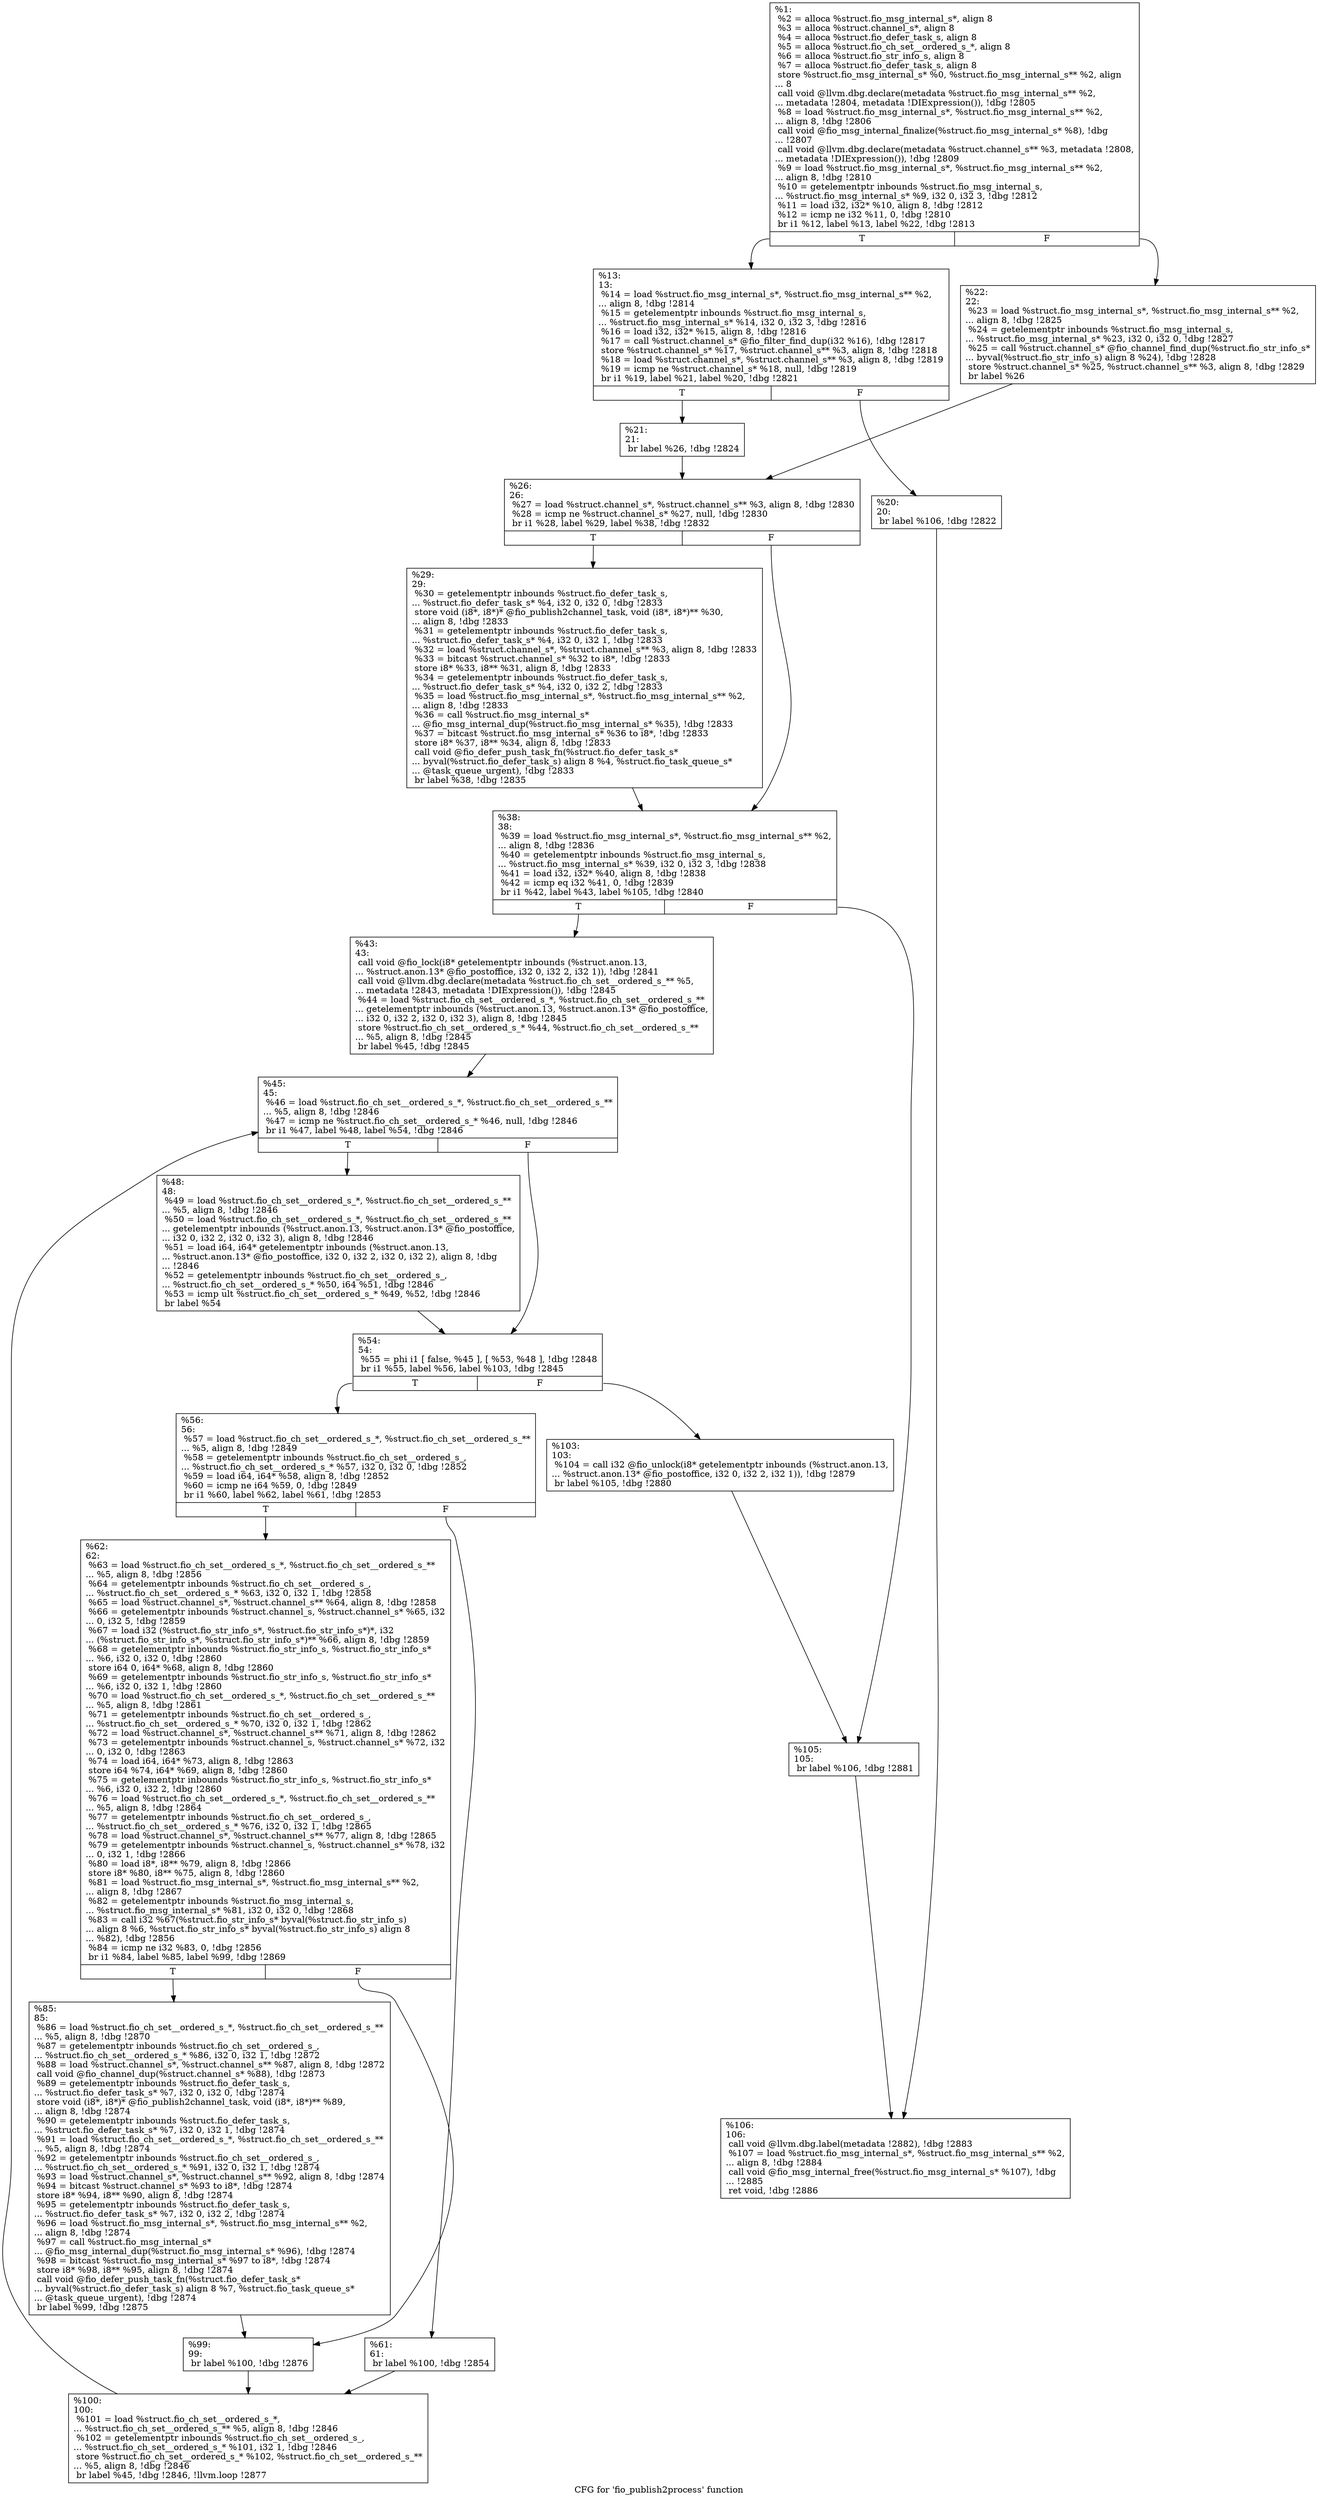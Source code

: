 digraph "CFG for 'fio_publish2process' function" {
	label="CFG for 'fio_publish2process' function";

	Node0x5568515dc970 [shape=record,label="{%1:\l  %2 = alloca %struct.fio_msg_internal_s*, align 8\l  %3 = alloca %struct.channel_s*, align 8\l  %4 = alloca %struct.fio_defer_task_s, align 8\l  %5 = alloca %struct.fio_ch_set__ordered_s_*, align 8\l  %6 = alloca %struct.fio_str_info_s, align 8\l  %7 = alloca %struct.fio_defer_task_s, align 8\l  store %struct.fio_msg_internal_s* %0, %struct.fio_msg_internal_s** %2, align\l... 8\l  call void @llvm.dbg.declare(metadata %struct.fio_msg_internal_s** %2,\l... metadata !2804, metadata !DIExpression()), !dbg !2805\l  %8 = load %struct.fio_msg_internal_s*, %struct.fio_msg_internal_s** %2,\l... align 8, !dbg !2806\l  call void @fio_msg_internal_finalize(%struct.fio_msg_internal_s* %8), !dbg\l... !2807\l  call void @llvm.dbg.declare(metadata %struct.channel_s** %3, metadata !2808,\l... metadata !DIExpression()), !dbg !2809\l  %9 = load %struct.fio_msg_internal_s*, %struct.fio_msg_internal_s** %2,\l... align 8, !dbg !2810\l  %10 = getelementptr inbounds %struct.fio_msg_internal_s,\l... %struct.fio_msg_internal_s* %9, i32 0, i32 3, !dbg !2812\l  %11 = load i32, i32* %10, align 8, !dbg !2812\l  %12 = icmp ne i32 %11, 0, !dbg !2810\l  br i1 %12, label %13, label %22, !dbg !2813\l|{<s0>T|<s1>F}}"];
	Node0x5568515dc970:s0 -> Node0x5568515df870;
	Node0x5568515dc970:s1 -> Node0x5568515df960;
	Node0x5568515df870 [shape=record,label="{%13:\l13:                                               \l  %14 = load %struct.fio_msg_internal_s*, %struct.fio_msg_internal_s** %2,\l... align 8, !dbg !2814\l  %15 = getelementptr inbounds %struct.fio_msg_internal_s,\l... %struct.fio_msg_internal_s* %14, i32 0, i32 3, !dbg !2816\l  %16 = load i32, i32* %15, align 8, !dbg !2816\l  %17 = call %struct.channel_s* @fio_filter_find_dup(i32 %16), !dbg !2817\l  store %struct.channel_s* %17, %struct.channel_s** %3, align 8, !dbg !2818\l  %18 = load %struct.channel_s*, %struct.channel_s** %3, align 8, !dbg !2819\l  %19 = icmp ne %struct.channel_s* %18, null, !dbg !2819\l  br i1 %19, label %21, label %20, !dbg !2821\l|{<s0>T|<s1>F}}"];
	Node0x5568515df870:s0 -> Node0x5568515df910;
	Node0x5568515df870:s1 -> Node0x5568515df8c0;
	Node0x5568515df8c0 [shape=record,label="{%20:\l20:                                               \l  br label %106, !dbg !2822\l}"];
	Node0x5568515df8c0 -> Node0x5568515dfe60;
	Node0x5568515df910 [shape=record,label="{%21:\l21:                                               \l  br label %26, !dbg !2824\l}"];
	Node0x5568515df910 -> Node0x5568515df9b0;
	Node0x5568515df960 [shape=record,label="{%22:\l22:                                               \l  %23 = load %struct.fio_msg_internal_s*, %struct.fio_msg_internal_s** %2,\l... align 8, !dbg !2825\l  %24 = getelementptr inbounds %struct.fio_msg_internal_s,\l... %struct.fio_msg_internal_s* %23, i32 0, i32 0, !dbg !2827\l  %25 = call %struct.channel_s* @fio_channel_find_dup(%struct.fio_str_info_s*\l... byval(%struct.fio_str_info_s) align 8 %24), !dbg !2828\l  store %struct.channel_s* %25, %struct.channel_s** %3, align 8, !dbg !2829\l  br label %26\l}"];
	Node0x5568515df960 -> Node0x5568515df9b0;
	Node0x5568515df9b0 [shape=record,label="{%26:\l26:                                               \l  %27 = load %struct.channel_s*, %struct.channel_s** %3, align 8, !dbg !2830\l  %28 = icmp ne %struct.channel_s* %27, null, !dbg !2830\l  br i1 %28, label %29, label %38, !dbg !2832\l|{<s0>T|<s1>F}}"];
	Node0x5568515df9b0:s0 -> Node0x5568515dfa00;
	Node0x5568515df9b0:s1 -> Node0x5568515dfa50;
	Node0x5568515dfa00 [shape=record,label="{%29:\l29:                                               \l  %30 = getelementptr inbounds %struct.fio_defer_task_s,\l... %struct.fio_defer_task_s* %4, i32 0, i32 0, !dbg !2833\l  store void (i8*, i8*)* @fio_publish2channel_task, void (i8*, i8*)** %30,\l... align 8, !dbg !2833\l  %31 = getelementptr inbounds %struct.fio_defer_task_s,\l... %struct.fio_defer_task_s* %4, i32 0, i32 1, !dbg !2833\l  %32 = load %struct.channel_s*, %struct.channel_s** %3, align 8, !dbg !2833\l  %33 = bitcast %struct.channel_s* %32 to i8*, !dbg !2833\l  store i8* %33, i8** %31, align 8, !dbg !2833\l  %34 = getelementptr inbounds %struct.fio_defer_task_s,\l... %struct.fio_defer_task_s* %4, i32 0, i32 2, !dbg !2833\l  %35 = load %struct.fio_msg_internal_s*, %struct.fio_msg_internal_s** %2,\l... align 8, !dbg !2833\l  %36 = call %struct.fio_msg_internal_s*\l... @fio_msg_internal_dup(%struct.fio_msg_internal_s* %35), !dbg !2833\l  %37 = bitcast %struct.fio_msg_internal_s* %36 to i8*, !dbg !2833\l  store i8* %37, i8** %34, align 8, !dbg !2833\l  call void @fio_defer_push_task_fn(%struct.fio_defer_task_s*\l... byval(%struct.fio_defer_task_s) align 8 %4, %struct.fio_task_queue_s*\l... @task_queue_urgent), !dbg !2833\l  br label %38, !dbg !2835\l}"];
	Node0x5568515dfa00 -> Node0x5568515dfa50;
	Node0x5568515dfa50 [shape=record,label="{%38:\l38:                                               \l  %39 = load %struct.fio_msg_internal_s*, %struct.fio_msg_internal_s** %2,\l... align 8, !dbg !2836\l  %40 = getelementptr inbounds %struct.fio_msg_internal_s,\l... %struct.fio_msg_internal_s* %39, i32 0, i32 3, !dbg !2838\l  %41 = load i32, i32* %40, align 8, !dbg !2838\l  %42 = icmp eq i32 %41, 0, !dbg !2839\l  br i1 %42, label %43, label %105, !dbg !2840\l|{<s0>T|<s1>F}}"];
	Node0x5568515dfa50:s0 -> Node0x5568515dfaa0;
	Node0x5568515dfa50:s1 -> Node0x5568515dfe10;
	Node0x5568515dfaa0 [shape=record,label="{%43:\l43:                                               \l  call void @fio_lock(i8* getelementptr inbounds (%struct.anon.13,\l... %struct.anon.13* @fio_postoffice, i32 0, i32 2, i32 1)), !dbg !2841\l  call void @llvm.dbg.declare(metadata %struct.fio_ch_set__ordered_s_** %5,\l... metadata !2843, metadata !DIExpression()), !dbg !2845\l  %44 = load %struct.fio_ch_set__ordered_s_*, %struct.fio_ch_set__ordered_s_**\l... getelementptr inbounds (%struct.anon.13, %struct.anon.13* @fio_postoffice,\l... i32 0, i32 2, i32 0, i32 3), align 8, !dbg !2845\l  store %struct.fio_ch_set__ordered_s_* %44, %struct.fio_ch_set__ordered_s_**\l... %5, align 8, !dbg !2845\l  br label %45, !dbg !2845\l}"];
	Node0x5568515dfaa0 -> Node0x5568515dfaf0;
	Node0x5568515dfaf0 [shape=record,label="{%45:\l45:                                               \l  %46 = load %struct.fio_ch_set__ordered_s_*, %struct.fio_ch_set__ordered_s_**\l... %5, align 8, !dbg !2846\l  %47 = icmp ne %struct.fio_ch_set__ordered_s_* %46, null, !dbg !2846\l  br i1 %47, label %48, label %54, !dbg !2846\l|{<s0>T|<s1>F}}"];
	Node0x5568515dfaf0:s0 -> Node0x5568515dfb40;
	Node0x5568515dfaf0:s1 -> Node0x5568515dfb90;
	Node0x5568515dfb40 [shape=record,label="{%48:\l48:                                               \l  %49 = load %struct.fio_ch_set__ordered_s_*, %struct.fio_ch_set__ordered_s_**\l... %5, align 8, !dbg !2846\l  %50 = load %struct.fio_ch_set__ordered_s_*, %struct.fio_ch_set__ordered_s_**\l... getelementptr inbounds (%struct.anon.13, %struct.anon.13* @fio_postoffice,\l... i32 0, i32 2, i32 0, i32 3), align 8, !dbg !2846\l  %51 = load i64, i64* getelementptr inbounds (%struct.anon.13,\l... %struct.anon.13* @fio_postoffice, i32 0, i32 2, i32 0, i32 2), align 8, !dbg\l... !2846\l  %52 = getelementptr inbounds %struct.fio_ch_set__ordered_s_,\l... %struct.fio_ch_set__ordered_s_* %50, i64 %51, !dbg !2846\l  %53 = icmp ult %struct.fio_ch_set__ordered_s_* %49, %52, !dbg !2846\l  br label %54\l}"];
	Node0x5568515dfb40 -> Node0x5568515dfb90;
	Node0x5568515dfb90 [shape=record,label="{%54:\l54:                                               \l  %55 = phi i1 [ false, %45 ], [ %53, %48 ], !dbg !2848\l  br i1 %55, label %56, label %103, !dbg !2845\l|{<s0>T|<s1>F}}"];
	Node0x5568515dfb90:s0 -> Node0x5568515dfbe0;
	Node0x5568515dfb90:s1 -> Node0x5568515dfdc0;
	Node0x5568515dfbe0 [shape=record,label="{%56:\l56:                                               \l  %57 = load %struct.fio_ch_set__ordered_s_*, %struct.fio_ch_set__ordered_s_**\l... %5, align 8, !dbg !2849\l  %58 = getelementptr inbounds %struct.fio_ch_set__ordered_s_,\l... %struct.fio_ch_set__ordered_s_* %57, i32 0, i32 0, !dbg !2852\l  %59 = load i64, i64* %58, align 8, !dbg !2852\l  %60 = icmp ne i64 %59, 0, !dbg !2849\l  br i1 %60, label %62, label %61, !dbg !2853\l|{<s0>T|<s1>F}}"];
	Node0x5568515dfbe0:s0 -> Node0x5568515dfc80;
	Node0x5568515dfbe0:s1 -> Node0x5568515dfc30;
	Node0x5568515dfc30 [shape=record,label="{%61:\l61:                                               \l  br label %100, !dbg !2854\l}"];
	Node0x5568515dfc30 -> Node0x5568515dfd70;
	Node0x5568515dfc80 [shape=record,label="{%62:\l62:                                               \l  %63 = load %struct.fio_ch_set__ordered_s_*, %struct.fio_ch_set__ordered_s_**\l... %5, align 8, !dbg !2856\l  %64 = getelementptr inbounds %struct.fio_ch_set__ordered_s_,\l... %struct.fio_ch_set__ordered_s_* %63, i32 0, i32 1, !dbg !2858\l  %65 = load %struct.channel_s*, %struct.channel_s** %64, align 8, !dbg !2858\l  %66 = getelementptr inbounds %struct.channel_s, %struct.channel_s* %65, i32\l... 0, i32 5, !dbg !2859\l  %67 = load i32 (%struct.fio_str_info_s*, %struct.fio_str_info_s*)*, i32\l... (%struct.fio_str_info_s*, %struct.fio_str_info_s*)** %66, align 8, !dbg !2859\l  %68 = getelementptr inbounds %struct.fio_str_info_s, %struct.fio_str_info_s*\l... %6, i32 0, i32 0, !dbg !2860\l  store i64 0, i64* %68, align 8, !dbg !2860\l  %69 = getelementptr inbounds %struct.fio_str_info_s, %struct.fio_str_info_s*\l... %6, i32 0, i32 1, !dbg !2860\l  %70 = load %struct.fio_ch_set__ordered_s_*, %struct.fio_ch_set__ordered_s_**\l... %5, align 8, !dbg !2861\l  %71 = getelementptr inbounds %struct.fio_ch_set__ordered_s_,\l... %struct.fio_ch_set__ordered_s_* %70, i32 0, i32 1, !dbg !2862\l  %72 = load %struct.channel_s*, %struct.channel_s** %71, align 8, !dbg !2862\l  %73 = getelementptr inbounds %struct.channel_s, %struct.channel_s* %72, i32\l... 0, i32 0, !dbg !2863\l  %74 = load i64, i64* %73, align 8, !dbg !2863\l  store i64 %74, i64* %69, align 8, !dbg !2860\l  %75 = getelementptr inbounds %struct.fio_str_info_s, %struct.fio_str_info_s*\l... %6, i32 0, i32 2, !dbg !2860\l  %76 = load %struct.fio_ch_set__ordered_s_*, %struct.fio_ch_set__ordered_s_**\l... %5, align 8, !dbg !2864\l  %77 = getelementptr inbounds %struct.fio_ch_set__ordered_s_,\l... %struct.fio_ch_set__ordered_s_* %76, i32 0, i32 1, !dbg !2865\l  %78 = load %struct.channel_s*, %struct.channel_s** %77, align 8, !dbg !2865\l  %79 = getelementptr inbounds %struct.channel_s, %struct.channel_s* %78, i32\l... 0, i32 1, !dbg !2866\l  %80 = load i8*, i8** %79, align 8, !dbg !2866\l  store i8* %80, i8** %75, align 8, !dbg !2860\l  %81 = load %struct.fio_msg_internal_s*, %struct.fio_msg_internal_s** %2,\l... align 8, !dbg !2867\l  %82 = getelementptr inbounds %struct.fio_msg_internal_s,\l... %struct.fio_msg_internal_s* %81, i32 0, i32 0, !dbg !2868\l  %83 = call i32 %67(%struct.fio_str_info_s* byval(%struct.fio_str_info_s)\l... align 8 %6, %struct.fio_str_info_s* byval(%struct.fio_str_info_s) align 8\l... %82), !dbg !2856\l  %84 = icmp ne i32 %83, 0, !dbg !2856\l  br i1 %84, label %85, label %99, !dbg !2869\l|{<s0>T|<s1>F}}"];
	Node0x5568515dfc80:s0 -> Node0x5568515dfcd0;
	Node0x5568515dfc80:s1 -> Node0x5568515dfd20;
	Node0x5568515dfcd0 [shape=record,label="{%85:\l85:                                               \l  %86 = load %struct.fio_ch_set__ordered_s_*, %struct.fio_ch_set__ordered_s_**\l... %5, align 8, !dbg !2870\l  %87 = getelementptr inbounds %struct.fio_ch_set__ordered_s_,\l... %struct.fio_ch_set__ordered_s_* %86, i32 0, i32 1, !dbg !2872\l  %88 = load %struct.channel_s*, %struct.channel_s** %87, align 8, !dbg !2872\l  call void @fio_channel_dup(%struct.channel_s* %88), !dbg !2873\l  %89 = getelementptr inbounds %struct.fio_defer_task_s,\l... %struct.fio_defer_task_s* %7, i32 0, i32 0, !dbg !2874\l  store void (i8*, i8*)* @fio_publish2channel_task, void (i8*, i8*)** %89,\l... align 8, !dbg !2874\l  %90 = getelementptr inbounds %struct.fio_defer_task_s,\l... %struct.fio_defer_task_s* %7, i32 0, i32 1, !dbg !2874\l  %91 = load %struct.fio_ch_set__ordered_s_*, %struct.fio_ch_set__ordered_s_**\l... %5, align 8, !dbg !2874\l  %92 = getelementptr inbounds %struct.fio_ch_set__ordered_s_,\l... %struct.fio_ch_set__ordered_s_* %91, i32 0, i32 1, !dbg !2874\l  %93 = load %struct.channel_s*, %struct.channel_s** %92, align 8, !dbg !2874\l  %94 = bitcast %struct.channel_s* %93 to i8*, !dbg !2874\l  store i8* %94, i8** %90, align 8, !dbg !2874\l  %95 = getelementptr inbounds %struct.fio_defer_task_s,\l... %struct.fio_defer_task_s* %7, i32 0, i32 2, !dbg !2874\l  %96 = load %struct.fio_msg_internal_s*, %struct.fio_msg_internal_s** %2,\l... align 8, !dbg !2874\l  %97 = call %struct.fio_msg_internal_s*\l... @fio_msg_internal_dup(%struct.fio_msg_internal_s* %96), !dbg !2874\l  %98 = bitcast %struct.fio_msg_internal_s* %97 to i8*, !dbg !2874\l  store i8* %98, i8** %95, align 8, !dbg !2874\l  call void @fio_defer_push_task_fn(%struct.fio_defer_task_s*\l... byval(%struct.fio_defer_task_s) align 8 %7, %struct.fio_task_queue_s*\l... @task_queue_urgent), !dbg !2874\l  br label %99, !dbg !2875\l}"];
	Node0x5568515dfcd0 -> Node0x5568515dfd20;
	Node0x5568515dfd20 [shape=record,label="{%99:\l99:                                               \l  br label %100, !dbg !2876\l}"];
	Node0x5568515dfd20 -> Node0x5568515dfd70;
	Node0x5568515dfd70 [shape=record,label="{%100:\l100:                                              \l  %101 = load %struct.fio_ch_set__ordered_s_*,\l... %struct.fio_ch_set__ordered_s_** %5, align 8, !dbg !2846\l  %102 = getelementptr inbounds %struct.fio_ch_set__ordered_s_,\l... %struct.fio_ch_set__ordered_s_* %101, i32 1, !dbg !2846\l  store %struct.fio_ch_set__ordered_s_* %102, %struct.fio_ch_set__ordered_s_**\l... %5, align 8, !dbg !2846\l  br label %45, !dbg !2846, !llvm.loop !2877\l}"];
	Node0x5568515dfd70 -> Node0x5568515dfaf0;
	Node0x5568515dfdc0 [shape=record,label="{%103:\l103:                                              \l  %104 = call i32 @fio_unlock(i8* getelementptr inbounds (%struct.anon.13,\l... %struct.anon.13* @fio_postoffice, i32 0, i32 2, i32 1)), !dbg !2879\l  br label %105, !dbg !2880\l}"];
	Node0x5568515dfdc0 -> Node0x5568515dfe10;
	Node0x5568515dfe10 [shape=record,label="{%105:\l105:                                              \l  br label %106, !dbg !2881\l}"];
	Node0x5568515dfe10 -> Node0x5568515dfe60;
	Node0x5568515dfe60 [shape=record,label="{%106:\l106:                                              \l  call void @llvm.dbg.label(metadata !2882), !dbg !2883\l  %107 = load %struct.fio_msg_internal_s*, %struct.fio_msg_internal_s** %2,\l... align 8, !dbg !2884\l  call void @fio_msg_internal_free(%struct.fio_msg_internal_s* %107), !dbg\l... !2885\l  ret void, !dbg !2886\l}"];
}
